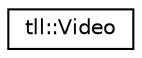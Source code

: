 digraph "Graphical Class Hierarchy"
{
 // LATEX_PDF_SIZE
  edge [fontname="Helvetica",fontsize="10",labelfontname="Helvetica",labelfontsize="10"];
  node [fontname="Helvetica",fontsize="10",shape=record];
  rankdir="LR";
  Node0 [label="tll::Video",height=0.2,width=0.4,color="black", fillcolor="white", style="filled",URL="$classtll_1_1Video.html",tooltip="Video class."];
}
